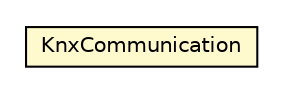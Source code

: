 #!/usr/local/bin/dot
#
# Class diagram 
# Generated by UMLGraph version R5_6-24-gf6e263 (http://www.umlgraph.org/)
#

digraph G {
	edge [fontname="Helvetica",fontsize=10,labelfontname="Helvetica",labelfontsize=10];
	node [fontname="Helvetica",fontsize=10,shape=plaintext];
	nodesep=0.25;
	ranksep=0.5;
	// org.universAAL.lddi.knx.networkdriver.KnxCommunication
	c5087995 [label=<<table title="org.universAAL.lddi.knx.networkdriver.KnxCommunication" border="0" cellborder="1" cellspacing="0" cellpadding="2" port="p" bgcolor="lemonChiffon" href="./KnxCommunication.html">
		<tr><td><table border="0" cellspacing="0" cellpadding="1">
<tr><td align="center" balign="center"> KnxCommunication </td></tr>
		</table></td></tr>
		</table>>, URL="./KnxCommunication.html", fontname="Helvetica", fontcolor="black", fontsize=10.0];
}

